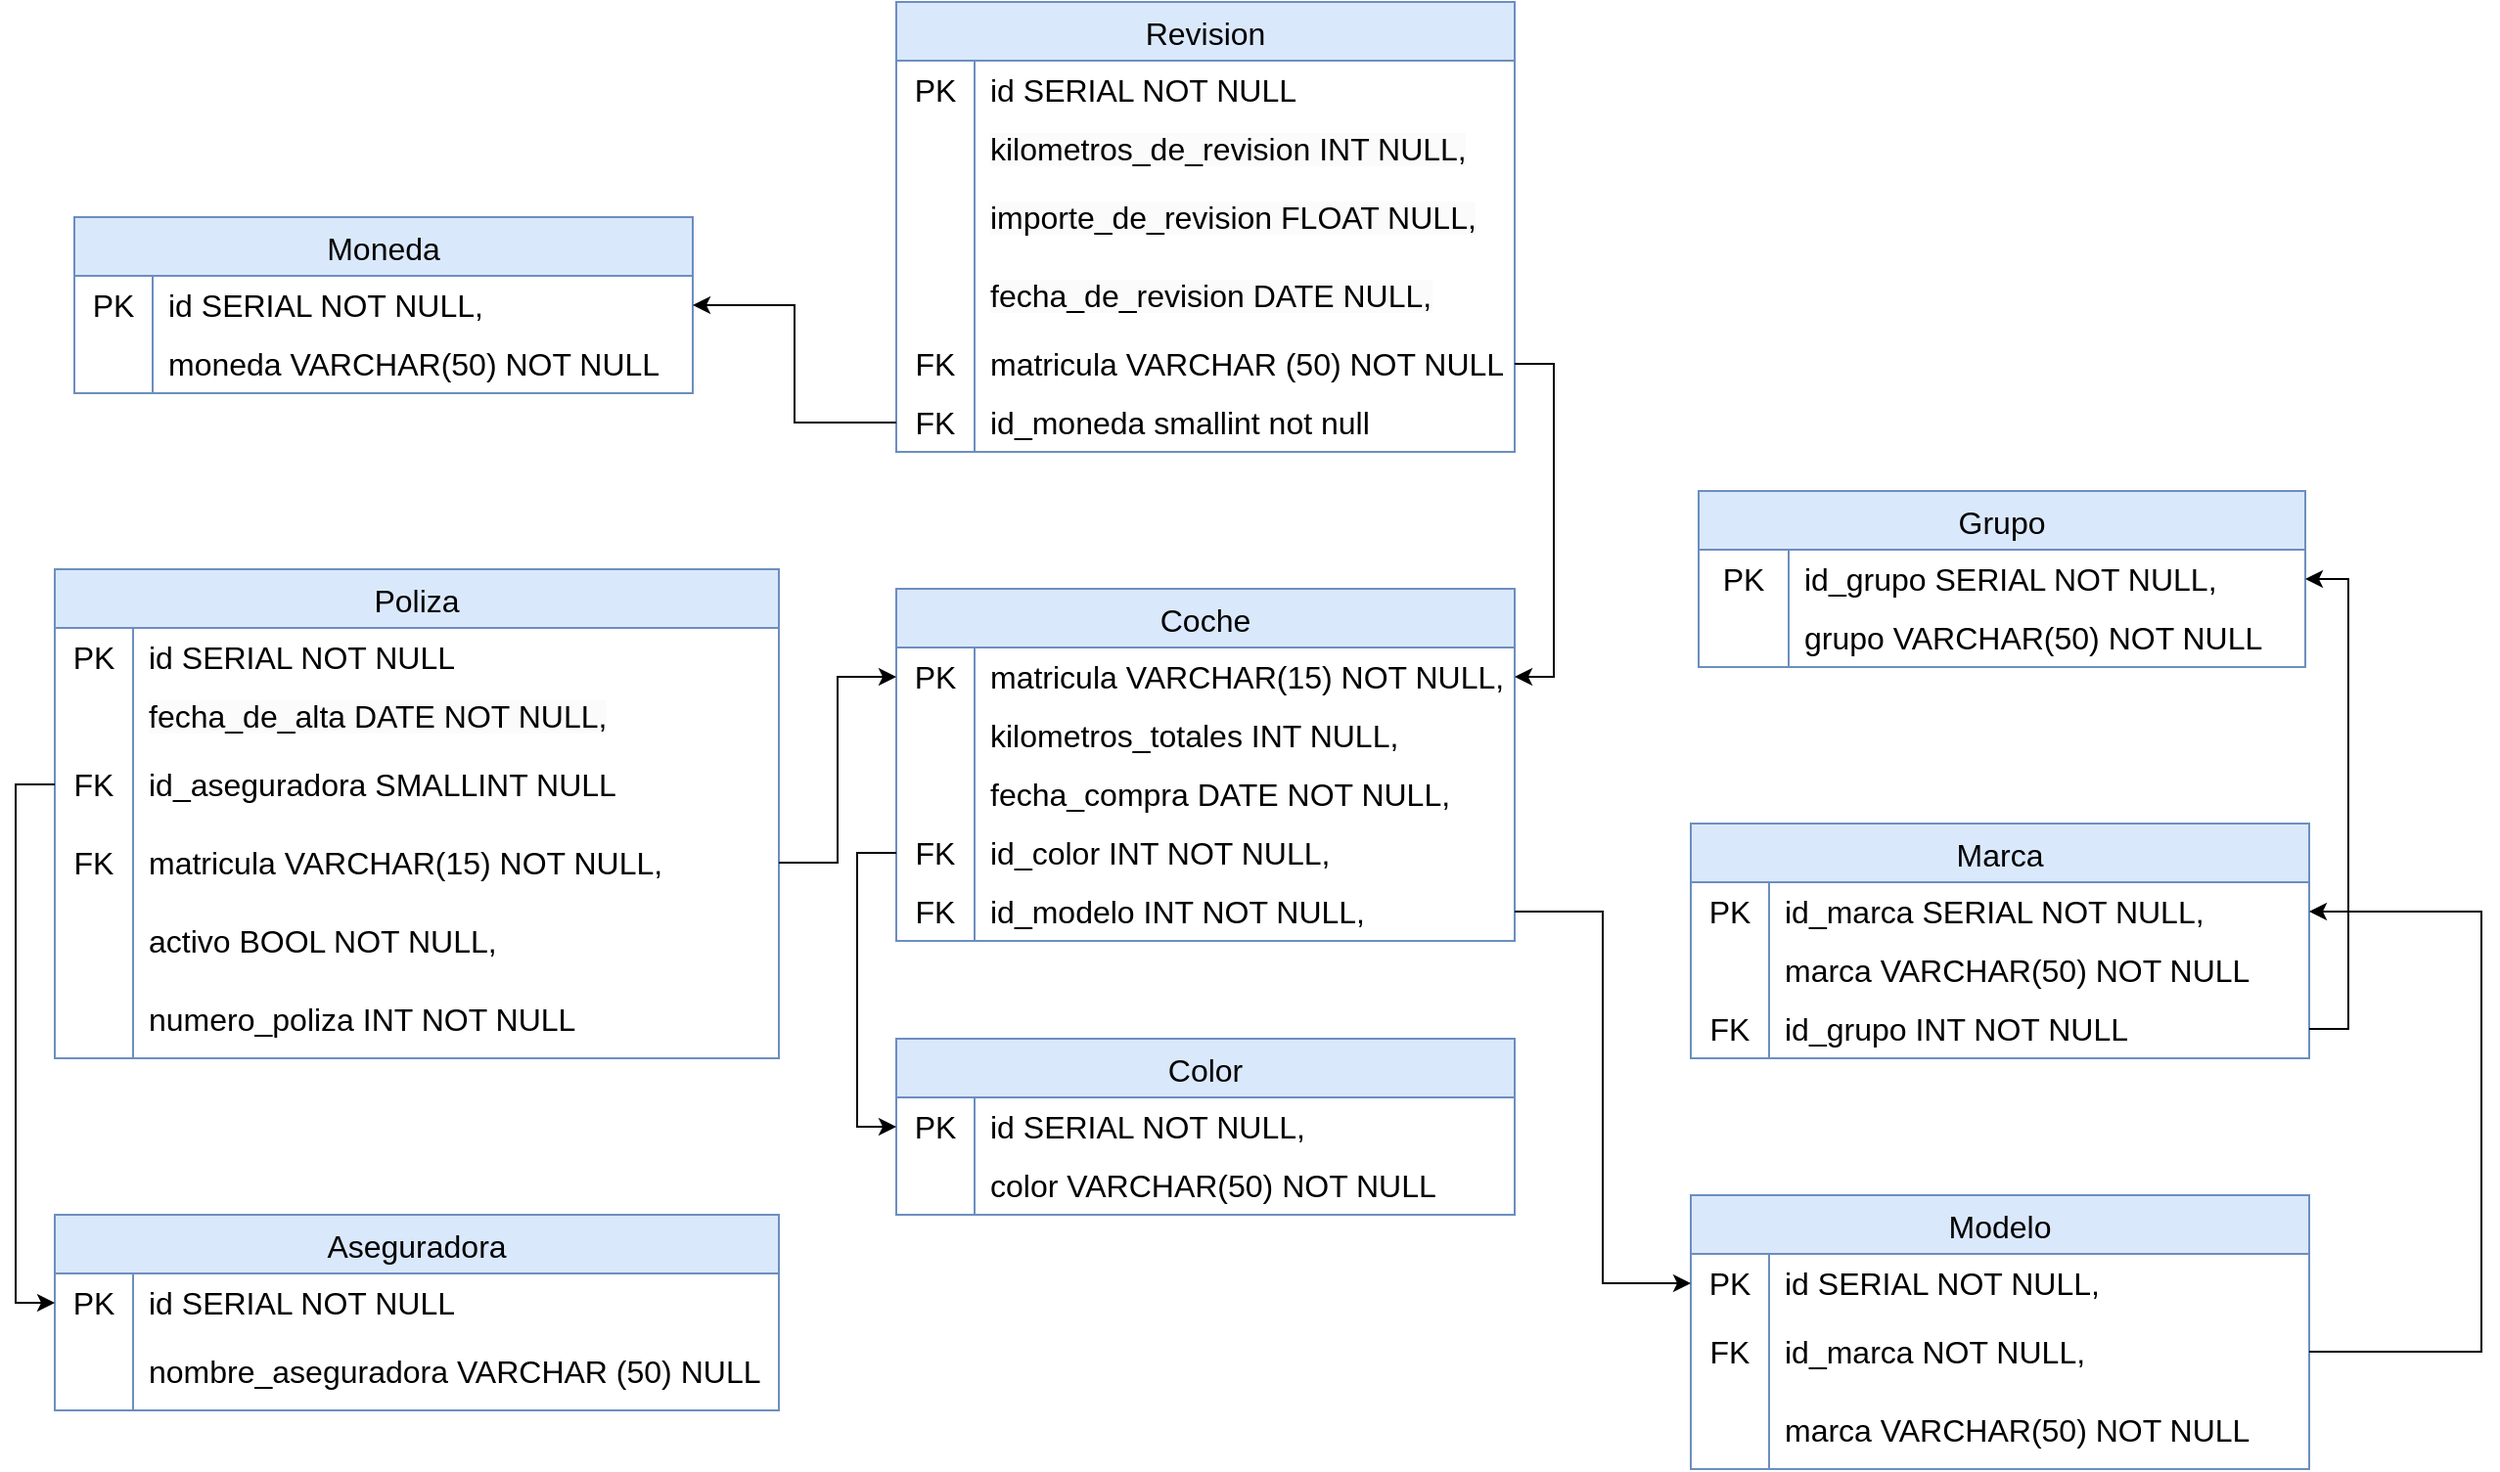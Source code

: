 <mxfile version="21.7.5" type="device">
  <diagram name="Página-1" id="PcH2h9lqNfZXlB4_Tivh">
    <mxGraphModel dx="1194" dy="1922" grid="1" gridSize="10" guides="1" tooltips="1" connect="1" arrows="1" fold="1" page="1" pageScale="1" pageWidth="827" pageHeight="1169" math="0" shadow="0">
      <root>
        <mxCell id="0" />
        <mxCell id="1" parent="0" />
        <mxCell id="IDSFLphf8h5xX9Y6LuN9-1" value="Coche" style="shape=table;startSize=30;container=1;collapsible=0;childLayout=tableLayout;fixedRows=1;rowLines=0;fontStyle=0;fontSize=16;fillColor=#dae8fc;strokeColor=#6c8ebf;" parent="1" vertex="1">
          <mxGeometry x="580" y="-360" width="316" height="180" as="geometry" />
        </mxCell>
        <mxCell id="IDSFLphf8h5xX9Y6LuN9-5" value="" style="shape=tableRow;horizontal=0;startSize=0;swimlaneHead=0;swimlaneBody=0;top=0;left=0;bottom=0;right=0;collapsible=0;dropTarget=0;fillColor=none;points=[[0,0.5],[1,0.5]];portConstraint=eastwest;strokeColor=inherit;fontSize=16;" parent="IDSFLphf8h5xX9Y6LuN9-1" vertex="1">
          <mxGeometry y="30" width="316" height="30" as="geometry" />
        </mxCell>
        <mxCell id="IDSFLphf8h5xX9Y6LuN9-6" value="PK" style="shape=partialRectangle;html=1;whiteSpace=wrap;connectable=0;fillColor=none;top=0;left=0;bottom=0;right=0;overflow=hidden;strokeColor=inherit;fontSize=16;" parent="IDSFLphf8h5xX9Y6LuN9-5" vertex="1">
          <mxGeometry width="40" height="30" as="geometry">
            <mxRectangle width="40" height="30" as="alternateBounds" />
          </mxGeometry>
        </mxCell>
        <mxCell id="IDSFLphf8h5xX9Y6LuN9-7" value="matricula VARCHAR(15) NOT NULL," style="shape=partialRectangle;html=1;whiteSpace=wrap;connectable=0;fillColor=none;top=0;left=0;bottom=0;right=0;align=left;spacingLeft=6;overflow=hidden;strokeColor=inherit;fontSize=16;" parent="IDSFLphf8h5xX9Y6LuN9-5" vertex="1">
          <mxGeometry x="40" width="276" height="30" as="geometry">
            <mxRectangle width="276" height="30" as="alternateBounds" />
          </mxGeometry>
        </mxCell>
        <mxCell id="IDSFLphf8h5xX9Y6LuN9-260" value="" style="shape=tableRow;horizontal=0;startSize=0;swimlaneHead=0;swimlaneBody=0;top=0;left=0;bottom=0;right=0;collapsible=0;dropTarget=0;fillColor=none;points=[[0,0.5],[1,0.5]];portConstraint=eastwest;strokeColor=inherit;fontSize=16;" parent="IDSFLphf8h5xX9Y6LuN9-1" vertex="1">
          <mxGeometry y="60" width="316" height="30" as="geometry" />
        </mxCell>
        <mxCell id="IDSFLphf8h5xX9Y6LuN9-261" value="" style="shape=partialRectangle;html=1;whiteSpace=wrap;connectable=0;fillColor=none;top=0;left=0;bottom=0;right=0;overflow=hidden;pointerEvents=1;strokeColor=inherit;fontSize=16;" parent="IDSFLphf8h5xX9Y6LuN9-260" vertex="1">
          <mxGeometry width="40" height="30" as="geometry">
            <mxRectangle width="40" height="30" as="alternateBounds" />
          </mxGeometry>
        </mxCell>
        <mxCell id="IDSFLphf8h5xX9Y6LuN9-262" value="kilometros_totales INT NULL," style="shape=partialRectangle;html=1;whiteSpace=wrap;connectable=0;fillColor=none;top=0;left=0;bottom=0;right=0;align=left;spacingLeft=6;overflow=hidden;strokeColor=inherit;fontSize=16;" parent="IDSFLphf8h5xX9Y6LuN9-260" vertex="1">
          <mxGeometry x="40" width="276" height="30" as="geometry">
            <mxRectangle width="276" height="30" as="alternateBounds" />
          </mxGeometry>
        </mxCell>
        <mxCell id="IDSFLphf8h5xX9Y6LuN9-263" value="" style="shape=tableRow;horizontal=0;startSize=0;swimlaneHead=0;swimlaneBody=0;top=0;left=0;bottom=0;right=0;collapsible=0;dropTarget=0;fillColor=none;points=[[0,0.5],[1,0.5]];portConstraint=eastwest;strokeColor=inherit;fontSize=16;" parent="IDSFLphf8h5xX9Y6LuN9-1" vertex="1">
          <mxGeometry y="90" width="316" height="30" as="geometry" />
        </mxCell>
        <mxCell id="IDSFLphf8h5xX9Y6LuN9-264" value="" style="shape=partialRectangle;html=1;whiteSpace=wrap;connectable=0;fillColor=none;top=0;left=0;bottom=0;right=0;overflow=hidden;pointerEvents=1;strokeColor=inherit;fontSize=16;" parent="IDSFLphf8h5xX9Y6LuN9-263" vertex="1">
          <mxGeometry width="40" height="30" as="geometry">
            <mxRectangle width="40" height="30" as="alternateBounds" />
          </mxGeometry>
        </mxCell>
        <mxCell id="IDSFLphf8h5xX9Y6LuN9-265" value="fecha_compra DATE NOT NULL," style="shape=partialRectangle;html=1;whiteSpace=wrap;connectable=0;fillColor=none;top=0;left=0;bottom=0;right=0;align=left;spacingLeft=6;overflow=hidden;strokeColor=inherit;fontSize=16;" parent="IDSFLphf8h5xX9Y6LuN9-263" vertex="1">
          <mxGeometry x="40" width="276" height="30" as="geometry">
            <mxRectangle width="276" height="30" as="alternateBounds" />
          </mxGeometry>
        </mxCell>
        <mxCell id="IDSFLphf8h5xX9Y6LuN9-310" value="" style="shape=tableRow;horizontal=0;startSize=0;swimlaneHead=0;swimlaneBody=0;top=0;left=0;bottom=0;right=0;collapsible=0;dropTarget=0;fillColor=none;points=[[0,0.5],[1,0.5]];portConstraint=eastwest;strokeColor=inherit;fontSize=16;" parent="IDSFLphf8h5xX9Y6LuN9-1" vertex="1">
          <mxGeometry y="120" width="316" height="30" as="geometry" />
        </mxCell>
        <mxCell id="IDSFLphf8h5xX9Y6LuN9-311" value="FK" style="shape=partialRectangle;html=1;whiteSpace=wrap;connectable=0;fillColor=none;top=0;left=0;bottom=0;right=0;overflow=hidden;pointerEvents=1;strokeColor=inherit;fontSize=16;" parent="IDSFLphf8h5xX9Y6LuN9-310" vertex="1">
          <mxGeometry width="40" height="30" as="geometry">
            <mxRectangle width="40" height="30" as="alternateBounds" />
          </mxGeometry>
        </mxCell>
        <mxCell id="IDSFLphf8h5xX9Y6LuN9-312" value="id_color INT NOT NULL," style="shape=partialRectangle;html=1;whiteSpace=wrap;connectable=0;fillColor=none;top=0;left=0;bottom=0;right=0;align=left;spacingLeft=6;overflow=hidden;strokeColor=inherit;fontSize=16;" parent="IDSFLphf8h5xX9Y6LuN9-310" vertex="1">
          <mxGeometry x="40" width="276" height="30" as="geometry">
            <mxRectangle width="276" height="30" as="alternateBounds" />
          </mxGeometry>
        </mxCell>
        <mxCell id="IDSFLphf8h5xX9Y6LuN9-330" value="" style="shape=tableRow;horizontal=0;startSize=0;swimlaneHead=0;swimlaneBody=0;top=0;left=0;bottom=0;right=0;collapsible=0;dropTarget=0;fillColor=none;points=[[0,0.5],[1,0.5]];portConstraint=eastwest;strokeColor=inherit;fontSize=16;" parent="IDSFLphf8h5xX9Y6LuN9-1" vertex="1">
          <mxGeometry y="150" width="316" height="30" as="geometry" />
        </mxCell>
        <mxCell id="IDSFLphf8h5xX9Y6LuN9-331" value="FK" style="shape=partialRectangle;html=1;whiteSpace=wrap;connectable=0;fillColor=none;top=0;left=0;bottom=0;right=0;overflow=hidden;pointerEvents=1;strokeColor=inherit;fontSize=16;" parent="IDSFLphf8h5xX9Y6LuN9-330" vertex="1">
          <mxGeometry width="40" height="30" as="geometry">
            <mxRectangle width="40" height="30" as="alternateBounds" />
          </mxGeometry>
        </mxCell>
        <mxCell id="IDSFLphf8h5xX9Y6LuN9-332" value="id_modelo INT NOT NULL," style="shape=partialRectangle;html=1;whiteSpace=wrap;connectable=0;fillColor=none;top=0;left=0;bottom=0;right=0;align=left;spacingLeft=6;overflow=hidden;strokeColor=inherit;fontSize=16;" parent="IDSFLphf8h5xX9Y6LuN9-330" vertex="1">
          <mxGeometry x="40" width="276" height="30" as="geometry">
            <mxRectangle width="276" height="30" as="alternateBounds" />
          </mxGeometry>
        </mxCell>
        <mxCell id="IDSFLphf8h5xX9Y6LuN9-120" value="Aseguradora" style="shape=table;startSize=30;container=1;collapsible=0;childLayout=tableLayout;fixedRows=1;rowLines=0;fontStyle=0;fontSize=16;fillColor=#dae8fc;strokeColor=#6c8ebf;" parent="1" vertex="1">
          <mxGeometry x="150" y="-40" width="370" height="100" as="geometry" />
        </mxCell>
        <mxCell id="IDSFLphf8h5xX9Y6LuN9-121" value="" style="shape=tableRow;horizontal=0;startSize=0;swimlaneHead=0;swimlaneBody=0;top=0;left=0;bottom=0;right=0;collapsible=0;dropTarget=0;fillColor=none;points=[[0,0.5],[1,0.5]];portConstraint=eastwest;strokeColor=inherit;fontSize=16;" parent="IDSFLphf8h5xX9Y6LuN9-120" vertex="1">
          <mxGeometry y="30" width="370" height="30" as="geometry" />
        </mxCell>
        <mxCell id="IDSFLphf8h5xX9Y6LuN9-122" value="PK" style="shape=partialRectangle;html=1;whiteSpace=wrap;connectable=0;fillColor=none;top=0;left=0;bottom=0;right=0;overflow=hidden;pointerEvents=1;strokeColor=inherit;fontSize=16;" parent="IDSFLphf8h5xX9Y6LuN9-121" vertex="1">
          <mxGeometry width="40" height="30" as="geometry">
            <mxRectangle width="40" height="30" as="alternateBounds" />
          </mxGeometry>
        </mxCell>
        <mxCell id="IDSFLphf8h5xX9Y6LuN9-123" value="id SERIAL NOT NULL" style="shape=partialRectangle;html=1;whiteSpace=wrap;connectable=0;fillColor=none;top=0;left=0;bottom=0;right=0;align=left;spacingLeft=6;overflow=hidden;strokeColor=inherit;fontSize=16;" parent="IDSFLphf8h5xX9Y6LuN9-121" vertex="1">
          <mxGeometry x="40" width="330" height="30" as="geometry">
            <mxRectangle width="330" height="30" as="alternateBounds" />
          </mxGeometry>
        </mxCell>
        <mxCell id="IDSFLphf8h5xX9Y6LuN9-130" value="" style="shape=tableRow;horizontal=0;startSize=0;swimlaneHead=0;swimlaneBody=0;top=0;left=0;bottom=0;right=0;collapsible=0;dropTarget=0;fillColor=none;points=[[0,0.5],[1,0.5]];portConstraint=eastwest;strokeColor=inherit;fontSize=16;" parent="IDSFLphf8h5xX9Y6LuN9-120" vertex="1">
          <mxGeometry y="60" width="370" height="40" as="geometry" />
        </mxCell>
        <mxCell id="IDSFLphf8h5xX9Y6LuN9-131" value="" style="shape=partialRectangle;html=1;whiteSpace=wrap;connectable=0;fillColor=none;top=0;left=0;bottom=0;right=0;overflow=hidden;strokeColor=inherit;fontSize=16;" parent="IDSFLphf8h5xX9Y6LuN9-130" vertex="1">
          <mxGeometry width="40" height="40" as="geometry">
            <mxRectangle width="40" height="40" as="alternateBounds" />
          </mxGeometry>
        </mxCell>
        <mxCell id="IDSFLphf8h5xX9Y6LuN9-132" value="nombre_aseguradora VARCHAR (50) NULL" style="shape=partialRectangle;html=1;whiteSpace=wrap;connectable=0;fillColor=none;top=0;left=0;bottom=0;right=0;align=left;spacingLeft=6;overflow=hidden;strokeColor=inherit;fontSize=16;" parent="IDSFLphf8h5xX9Y6LuN9-130" vertex="1">
          <mxGeometry x="40" width="330" height="40" as="geometry">
            <mxRectangle width="330" height="40" as="alternateBounds" />
          </mxGeometry>
        </mxCell>
        <mxCell id="IDSFLphf8h5xX9Y6LuN9-182" value="Revision" style="shape=table;startSize=30;container=1;collapsible=0;childLayout=tableLayout;fixedRows=1;rowLines=0;fontStyle=0;fontSize=16;fillColor=#dae8fc;strokeColor=#6c8ebf;" parent="1" vertex="1">
          <mxGeometry x="580" y="-660" width="316" height="230" as="geometry" />
        </mxCell>
        <mxCell id="IDSFLphf8h5xX9Y6LuN9-183" value="" style="shape=tableRow;horizontal=0;startSize=0;swimlaneHead=0;swimlaneBody=0;top=0;left=0;bottom=0;right=0;collapsible=0;dropTarget=0;fillColor=none;points=[[0,0.5],[1,0.5]];portConstraint=eastwest;strokeColor=inherit;fontSize=16;" parent="IDSFLphf8h5xX9Y6LuN9-182" vertex="1">
          <mxGeometry y="30" width="316" height="30" as="geometry" />
        </mxCell>
        <mxCell id="IDSFLphf8h5xX9Y6LuN9-184" value="PK" style="shape=partialRectangle;html=1;whiteSpace=wrap;connectable=0;fillColor=none;top=0;left=0;bottom=0;right=0;overflow=hidden;pointerEvents=1;strokeColor=inherit;fontSize=16;" parent="IDSFLphf8h5xX9Y6LuN9-183" vertex="1">
          <mxGeometry width="40" height="30" as="geometry">
            <mxRectangle width="40" height="30" as="alternateBounds" />
          </mxGeometry>
        </mxCell>
        <mxCell id="IDSFLphf8h5xX9Y6LuN9-185" value="id SERIAL NOT NULL" style="shape=partialRectangle;html=1;whiteSpace=wrap;connectable=0;fillColor=none;top=0;left=0;bottom=0;right=0;align=left;spacingLeft=6;overflow=hidden;strokeColor=inherit;fontSize=16;" parent="IDSFLphf8h5xX9Y6LuN9-183" vertex="1">
          <mxGeometry x="40" width="276" height="30" as="geometry">
            <mxRectangle width="276" height="30" as="alternateBounds" />
          </mxGeometry>
        </mxCell>
        <mxCell id="IDSFLphf8h5xX9Y6LuN9-186" value="" style="shape=tableRow;horizontal=0;startSize=0;swimlaneHead=0;swimlaneBody=0;top=0;left=0;bottom=0;right=0;collapsible=0;dropTarget=0;fillColor=none;points=[[0,0.5],[1,0.5]];portConstraint=eastwest;strokeColor=inherit;fontSize=16;" parent="IDSFLphf8h5xX9Y6LuN9-182" vertex="1">
          <mxGeometry y="60" width="316" height="30" as="geometry" />
        </mxCell>
        <mxCell id="IDSFLphf8h5xX9Y6LuN9-187" value="" style="shape=partialRectangle;html=1;whiteSpace=wrap;connectable=0;fillColor=none;top=0;left=0;bottom=0;right=0;overflow=hidden;strokeColor=inherit;fontSize=16;" parent="IDSFLphf8h5xX9Y6LuN9-186" vertex="1">
          <mxGeometry width="40" height="30" as="geometry">
            <mxRectangle width="40" height="30" as="alternateBounds" />
          </mxGeometry>
        </mxCell>
        <mxCell id="IDSFLphf8h5xX9Y6LuN9-188" value="&lt;meta charset=&quot;utf-8&quot;&gt;&lt;span style=&quot;color: rgb(0, 0, 0); font-family: Helvetica; font-size: 16px; font-style: normal; font-variant-ligatures: normal; font-variant-caps: normal; font-weight: 400; letter-spacing: normal; orphans: 2; text-align: left; text-indent: 0px; text-transform: none; widows: 2; word-spacing: 0px; -webkit-text-stroke-width: 0px; background-color: rgb(251, 251, 251); text-decoration-thickness: initial; text-decoration-style: initial; text-decoration-color: initial; float: none; display: inline !important;&quot;&gt;kilometros_de_revision INT NULL,&lt;/span&gt;" style="shape=partialRectangle;html=1;whiteSpace=wrap;connectable=0;fillColor=none;top=0;left=0;bottom=0;right=0;align=left;spacingLeft=6;overflow=hidden;strokeColor=inherit;fontSize=16;" parent="IDSFLphf8h5xX9Y6LuN9-186" vertex="1">
          <mxGeometry x="40" width="276" height="30" as="geometry">
            <mxRectangle width="276" height="30" as="alternateBounds" />
          </mxGeometry>
        </mxCell>
        <mxCell id="IDSFLphf8h5xX9Y6LuN9-192" value="" style="shape=tableRow;horizontal=0;startSize=0;swimlaneHead=0;swimlaneBody=0;top=0;left=0;bottom=0;right=0;collapsible=0;dropTarget=0;fillColor=none;points=[[0,0.5],[1,0.5]];portConstraint=eastwest;strokeColor=inherit;fontSize=16;" parent="IDSFLphf8h5xX9Y6LuN9-182" vertex="1">
          <mxGeometry y="90" width="316" height="40" as="geometry" />
        </mxCell>
        <mxCell id="IDSFLphf8h5xX9Y6LuN9-193" value="" style="shape=partialRectangle;html=1;whiteSpace=wrap;connectable=0;fillColor=none;top=0;left=0;bottom=0;right=0;overflow=hidden;strokeColor=inherit;fontSize=16;" parent="IDSFLphf8h5xX9Y6LuN9-192" vertex="1">
          <mxGeometry width="40" height="40" as="geometry">
            <mxRectangle width="40" height="40" as="alternateBounds" />
          </mxGeometry>
        </mxCell>
        <mxCell id="IDSFLphf8h5xX9Y6LuN9-194" value="&lt;meta charset=&quot;utf-8&quot;&gt;&lt;span style=&quot;color: rgb(0, 0, 0); font-family: Helvetica; font-size: 16px; font-style: normal; font-variant-ligatures: normal; font-variant-caps: normal; font-weight: 400; letter-spacing: normal; orphans: 2; text-align: left; text-indent: 0px; text-transform: none; widows: 2; word-spacing: 0px; -webkit-text-stroke-width: 0px; background-color: rgb(251, 251, 251); text-decoration-thickness: initial; text-decoration-style: initial; text-decoration-color: initial; float: none; display: inline !important;&quot;&gt;importe_de_revision FLOAT NULL,&lt;/span&gt;" style="shape=partialRectangle;html=1;whiteSpace=wrap;connectable=0;fillColor=none;top=0;left=0;bottom=0;right=0;align=left;spacingLeft=6;overflow=hidden;strokeColor=inherit;fontSize=16;" parent="IDSFLphf8h5xX9Y6LuN9-192" vertex="1">
          <mxGeometry x="40" width="276" height="40" as="geometry">
            <mxRectangle width="276" height="40" as="alternateBounds" />
          </mxGeometry>
        </mxCell>
        <mxCell id="IDSFLphf8h5xX9Y6LuN9-195" value="" style="shape=tableRow;horizontal=0;startSize=0;swimlaneHead=0;swimlaneBody=0;top=0;left=0;bottom=0;right=0;collapsible=0;dropTarget=0;fillColor=none;points=[[0,0.5],[1,0.5]];portConstraint=eastwest;strokeColor=inherit;fontSize=16;" parent="IDSFLphf8h5xX9Y6LuN9-182" vertex="1">
          <mxGeometry y="130" width="316" height="40" as="geometry" />
        </mxCell>
        <mxCell id="IDSFLphf8h5xX9Y6LuN9-196" value="" style="shape=partialRectangle;html=1;whiteSpace=wrap;connectable=0;fillColor=none;top=0;left=0;bottom=0;right=0;overflow=hidden;strokeColor=inherit;fontSize=16;" parent="IDSFLphf8h5xX9Y6LuN9-195" vertex="1">
          <mxGeometry width="40" height="40" as="geometry">
            <mxRectangle width="40" height="40" as="alternateBounds" />
          </mxGeometry>
        </mxCell>
        <mxCell id="IDSFLphf8h5xX9Y6LuN9-197" value="&lt;meta charset=&quot;utf-8&quot;&gt;&lt;span style=&quot;color: rgb(0, 0, 0); font-family: Helvetica; font-size: 16px; font-style: normal; font-variant-ligatures: normal; font-variant-caps: normal; font-weight: 400; letter-spacing: normal; orphans: 2; text-align: left; text-indent: 0px; text-transform: none; widows: 2; word-spacing: 0px; -webkit-text-stroke-width: 0px; background-color: rgb(251, 251, 251); text-decoration-thickness: initial; text-decoration-style: initial; text-decoration-color: initial; float: none; display: inline !important;&quot;&gt;fecha_de_revision DATE NULL,&lt;/span&gt;" style="shape=partialRectangle;html=1;whiteSpace=wrap;connectable=0;fillColor=none;top=0;left=0;bottom=0;right=0;align=left;spacingLeft=6;overflow=hidden;strokeColor=inherit;fontSize=16;" parent="IDSFLphf8h5xX9Y6LuN9-195" vertex="1">
          <mxGeometry x="40" width="276" height="40" as="geometry">
            <mxRectangle width="276" height="40" as="alternateBounds" />
          </mxGeometry>
        </mxCell>
        <mxCell id="IDSFLphf8h5xX9Y6LuN9-227" value="" style="shape=tableRow;horizontal=0;startSize=0;swimlaneHead=0;swimlaneBody=0;top=0;left=0;bottom=0;right=0;collapsible=0;dropTarget=0;fillColor=none;points=[[0,0.5],[1,0.5]];portConstraint=eastwest;strokeColor=inherit;fontSize=16;" parent="IDSFLphf8h5xX9Y6LuN9-182" vertex="1">
          <mxGeometry y="170" width="316" height="30" as="geometry" />
        </mxCell>
        <mxCell id="IDSFLphf8h5xX9Y6LuN9-228" value="FK" style="shape=partialRectangle;html=1;whiteSpace=wrap;connectable=0;fillColor=none;top=0;left=0;bottom=0;right=0;overflow=hidden;pointerEvents=1;strokeColor=inherit;fontSize=16;" parent="IDSFLphf8h5xX9Y6LuN9-227" vertex="1">
          <mxGeometry width="40" height="30" as="geometry">
            <mxRectangle width="40" height="30" as="alternateBounds" />
          </mxGeometry>
        </mxCell>
        <mxCell id="IDSFLphf8h5xX9Y6LuN9-229" value="matricula VARCHAR (50) NOT NULL" style="shape=partialRectangle;html=1;whiteSpace=wrap;connectable=0;fillColor=none;top=0;left=0;bottom=0;right=0;align=left;spacingLeft=6;overflow=hidden;strokeColor=inherit;fontSize=16;" parent="IDSFLphf8h5xX9Y6LuN9-227" vertex="1">
          <mxGeometry x="40" width="276" height="30" as="geometry">
            <mxRectangle width="276" height="30" as="alternateBounds" />
          </mxGeometry>
        </mxCell>
        <mxCell id="i9-jRS59sMJZ0C2WMHQw-34" value="" style="shape=tableRow;horizontal=0;startSize=0;swimlaneHead=0;swimlaneBody=0;top=0;left=0;bottom=0;right=0;collapsible=0;dropTarget=0;fillColor=none;points=[[0,0.5],[1,0.5]];portConstraint=eastwest;strokeColor=inherit;fontSize=16;" parent="IDSFLphf8h5xX9Y6LuN9-182" vertex="1">
          <mxGeometry y="200" width="316" height="30" as="geometry" />
        </mxCell>
        <mxCell id="i9-jRS59sMJZ0C2WMHQw-35" value="FK" style="shape=partialRectangle;html=1;whiteSpace=wrap;connectable=0;fillColor=none;top=0;left=0;bottom=0;right=0;overflow=hidden;pointerEvents=1;strokeColor=inherit;fontSize=16;" parent="i9-jRS59sMJZ0C2WMHQw-34" vertex="1">
          <mxGeometry width="40" height="30" as="geometry">
            <mxRectangle width="40" height="30" as="alternateBounds" />
          </mxGeometry>
        </mxCell>
        <mxCell id="i9-jRS59sMJZ0C2WMHQw-36" value="id_moneda smallint not null" style="shape=partialRectangle;html=1;whiteSpace=wrap;connectable=0;fillColor=none;top=0;left=0;bottom=0;right=0;align=left;spacingLeft=6;overflow=hidden;strokeColor=inherit;fontSize=16;" parent="i9-jRS59sMJZ0C2WMHQw-34" vertex="1">
          <mxGeometry x="40" width="276" height="30" as="geometry">
            <mxRectangle width="276" height="30" as="alternateBounds" />
          </mxGeometry>
        </mxCell>
        <mxCell id="IDSFLphf8h5xX9Y6LuN9-230" value="Marca" style="shape=table;startSize=30;container=1;collapsible=0;childLayout=tableLayout;fixedRows=1;rowLines=0;fontStyle=0;fontSize=16;fillColor=#dae8fc;strokeColor=#6c8ebf;" parent="1" vertex="1">
          <mxGeometry x="986" y="-240" width="316" height="120" as="geometry" />
        </mxCell>
        <mxCell id="IDSFLphf8h5xX9Y6LuN9-231" value="" style="shape=tableRow;horizontal=0;startSize=0;swimlaneHead=0;swimlaneBody=0;top=0;left=0;bottom=0;right=0;collapsible=0;dropTarget=0;fillColor=none;points=[[0,0.5],[1,0.5]];portConstraint=eastwest;strokeColor=inherit;fontSize=16;" parent="IDSFLphf8h5xX9Y6LuN9-230" vertex="1">
          <mxGeometry y="30" width="316" height="30" as="geometry" />
        </mxCell>
        <mxCell id="IDSFLphf8h5xX9Y6LuN9-232" value="PK" style="shape=partialRectangle;html=1;whiteSpace=wrap;connectable=0;fillColor=none;top=0;left=0;bottom=0;right=0;overflow=hidden;pointerEvents=1;strokeColor=inherit;fontSize=16;" parent="IDSFLphf8h5xX9Y6LuN9-231" vertex="1">
          <mxGeometry width="40" height="30" as="geometry">
            <mxRectangle width="40" height="30" as="alternateBounds" />
          </mxGeometry>
        </mxCell>
        <mxCell id="IDSFLphf8h5xX9Y6LuN9-233" value="id_marca SERIAL NOT NULL," style="shape=partialRectangle;html=1;whiteSpace=wrap;connectable=0;fillColor=none;top=0;left=0;bottom=0;right=0;align=left;spacingLeft=6;overflow=hidden;strokeColor=inherit;fontSize=16;" parent="IDSFLphf8h5xX9Y6LuN9-231" vertex="1">
          <mxGeometry x="40" width="276" height="30" as="geometry">
            <mxRectangle width="276" height="30" as="alternateBounds" />
          </mxGeometry>
        </mxCell>
        <mxCell id="IDSFLphf8h5xX9Y6LuN9-234" value="" style="shape=tableRow;horizontal=0;startSize=0;swimlaneHead=0;swimlaneBody=0;top=0;left=0;bottom=0;right=0;collapsible=0;dropTarget=0;fillColor=none;points=[[0,0.5],[1,0.5]];portConstraint=eastwest;strokeColor=inherit;fontSize=16;" parent="IDSFLphf8h5xX9Y6LuN9-230" vertex="1">
          <mxGeometry y="60" width="316" height="30" as="geometry" />
        </mxCell>
        <mxCell id="IDSFLphf8h5xX9Y6LuN9-235" value="" style="shape=partialRectangle;html=1;whiteSpace=wrap;connectable=0;fillColor=none;top=0;left=0;bottom=0;right=0;overflow=hidden;strokeColor=inherit;fontSize=16;" parent="IDSFLphf8h5xX9Y6LuN9-234" vertex="1">
          <mxGeometry width="40" height="30" as="geometry">
            <mxRectangle width="40" height="30" as="alternateBounds" />
          </mxGeometry>
        </mxCell>
        <mxCell id="IDSFLphf8h5xX9Y6LuN9-236" value="marca VARCHAR(50) NOT NULL" style="shape=partialRectangle;html=1;whiteSpace=wrap;connectable=0;fillColor=none;top=0;left=0;bottom=0;right=0;align=left;spacingLeft=6;overflow=hidden;strokeColor=inherit;fontSize=16;" parent="IDSFLphf8h5xX9Y6LuN9-234" vertex="1">
          <mxGeometry x="40" width="276" height="30" as="geometry">
            <mxRectangle width="276" height="30" as="alternateBounds" />
          </mxGeometry>
        </mxCell>
        <mxCell id="i9-jRS59sMJZ0C2WMHQw-37" value="" style="shape=tableRow;horizontal=0;startSize=0;swimlaneHead=0;swimlaneBody=0;top=0;left=0;bottom=0;right=0;collapsible=0;dropTarget=0;fillColor=none;points=[[0,0.5],[1,0.5]];portConstraint=eastwest;strokeColor=inherit;fontSize=16;" parent="IDSFLphf8h5xX9Y6LuN9-230" vertex="1">
          <mxGeometry y="90" width="316" height="30" as="geometry" />
        </mxCell>
        <mxCell id="i9-jRS59sMJZ0C2WMHQw-38" value="FK" style="shape=partialRectangle;html=1;whiteSpace=wrap;connectable=0;fillColor=none;top=0;left=0;bottom=0;right=0;overflow=hidden;strokeColor=inherit;fontSize=16;" parent="i9-jRS59sMJZ0C2WMHQw-37" vertex="1">
          <mxGeometry width="40" height="30" as="geometry">
            <mxRectangle width="40" height="30" as="alternateBounds" />
          </mxGeometry>
        </mxCell>
        <mxCell id="i9-jRS59sMJZ0C2WMHQw-39" value="id_grupo INT NOT NULL" style="shape=partialRectangle;html=1;whiteSpace=wrap;connectable=0;fillColor=none;top=0;left=0;bottom=0;right=0;align=left;spacingLeft=6;overflow=hidden;strokeColor=inherit;fontSize=16;" parent="i9-jRS59sMJZ0C2WMHQw-37" vertex="1">
          <mxGeometry x="40" width="276" height="30" as="geometry">
            <mxRectangle width="276" height="30" as="alternateBounds" />
          </mxGeometry>
        </mxCell>
        <mxCell id="IDSFLphf8h5xX9Y6LuN9-240" value="Grupo" style="shape=table;startSize=30;container=1;collapsible=0;childLayout=tableLayout;fixedRows=1;rowLines=0;fontStyle=0;fontSize=16;fillColor=#dae8fc;strokeColor=#6c8ebf;" parent="1" vertex="1">
          <mxGeometry x="990" y="-410" width="310" height="90" as="geometry" />
        </mxCell>
        <mxCell id="IDSFLphf8h5xX9Y6LuN9-241" value="" style="shape=tableRow;horizontal=0;startSize=0;swimlaneHead=0;swimlaneBody=0;top=0;left=0;bottom=0;right=0;collapsible=0;dropTarget=0;fillColor=none;points=[[0,0.5],[1,0.5]];portConstraint=eastwest;strokeColor=inherit;fontSize=16;" parent="IDSFLphf8h5xX9Y6LuN9-240" vertex="1">
          <mxGeometry y="30" width="310" height="30" as="geometry" />
        </mxCell>
        <mxCell id="IDSFLphf8h5xX9Y6LuN9-242" value="PK" style="shape=partialRectangle;html=1;whiteSpace=wrap;connectable=0;fillColor=none;top=0;left=0;bottom=0;right=0;overflow=hidden;pointerEvents=1;strokeColor=inherit;fontSize=16;" parent="IDSFLphf8h5xX9Y6LuN9-241" vertex="1">
          <mxGeometry width="46" height="30" as="geometry">
            <mxRectangle width="46" height="30" as="alternateBounds" />
          </mxGeometry>
        </mxCell>
        <mxCell id="IDSFLphf8h5xX9Y6LuN9-243" value="id_grupo SERIAL NOT NULL," style="shape=partialRectangle;html=1;whiteSpace=wrap;connectable=0;fillColor=none;top=0;left=0;bottom=0;right=0;align=left;spacingLeft=6;overflow=hidden;strokeColor=inherit;fontSize=16;" parent="IDSFLphf8h5xX9Y6LuN9-241" vertex="1">
          <mxGeometry x="46" width="264" height="30" as="geometry">
            <mxRectangle width="264" height="30" as="alternateBounds" />
          </mxGeometry>
        </mxCell>
        <mxCell id="IDSFLphf8h5xX9Y6LuN9-244" value="" style="shape=tableRow;horizontal=0;startSize=0;swimlaneHead=0;swimlaneBody=0;top=0;left=0;bottom=0;right=0;collapsible=0;dropTarget=0;fillColor=none;points=[[0,0.5],[1,0.5]];portConstraint=eastwest;strokeColor=inherit;fontSize=16;" parent="IDSFLphf8h5xX9Y6LuN9-240" vertex="1">
          <mxGeometry y="60" width="310" height="30" as="geometry" />
        </mxCell>
        <mxCell id="IDSFLphf8h5xX9Y6LuN9-245" value="" style="shape=partialRectangle;html=1;whiteSpace=wrap;connectable=0;fillColor=none;top=0;left=0;bottom=0;right=0;overflow=hidden;strokeColor=inherit;fontSize=16;" parent="IDSFLphf8h5xX9Y6LuN9-244" vertex="1">
          <mxGeometry width="46" height="30" as="geometry">
            <mxRectangle width="46" height="30" as="alternateBounds" />
          </mxGeometry>
        </mxCell>
        <mxCell id="IDSFLphf8h5xX9Y6LuN9-246" value="grupo VARCHAR(50) NOT NULL" style="shape=partialRectangle;html=1;whiteSpace=wrap;connectable=0;fillColor=none;top=0;left=0;bottom=0;right=0;align=left;spacingLeft=6;overflow=hidden;strokeColor=inherit;fontSize=16;" parent="IDSFLphf8h5xX9Y6LuN9-244" vertex="1">
          <mxGeometry x="46" width="264" height="30" as="geometry">
            <mxRectangle width="264" height="30" as="alternateBounds" />
          </mxGeometry>
        </mxCell>
        <mxCell id="IDSFLphf8h5xX9Y6LuN9-314" value="Modelo" style="shape=table;startSize=30;container=1;collapsible=0;childLayout=tableLayout;fixedRows=1;rowLines=0;fontStyle=0;fontSize=16;fillColor=#dae8fc;strokeColor=#6c8ebf;" parent="1" vertex="1">
          <mxGeometry x="986" y="-50" width="316" height="140" as="geometry" />
        </mxCell>
        <mxCell id="IDSFLphf8h5xX9Y6LuN9-315" value="" style="shape=tableRow;horizontal=0;startSize=0;swimlaneHead=0;swimlaneBody=0;top=0;left=0;bottom=0;right=0;collapsible=0;dropTarget=0;fillColor=none;points=[[0,0.5],[1,0.5]];portConstraint=eastwest;strokeColor=inherit;fontSize=16;" parent="IDSFLphf8h5xX9Y6LuN9-314" vertex="1">
          <mxGeometry y="30" width="316" height="30" as="geometry" />
        </mxCell>
        <mxCell id="IDSFLphf8h5xX9Y6LuN9-316" value="PK" style="shape=partialRectangle;html=1;whiteSpace=wrap;connectable=0;fillColor=none;top=0;left=0;bottom=0;right=0;overflow=hidden;pointerEvents=1;strokeColor=inherit;fontSize=16;" parent="IDSFLphf8h5xX9Y6LuN9-315" vertex="1">
          <mxGeometry width="40" height="30" as="geometry">
            <mxRectangle width="40" height="30" as="alternateBounds" />
          </mxGeometry>
        </mxCell>
        <mxCell id="IDSFLphf8h5xX9Y6LuN9-317" value="id SERIAL NOT NULL," style="shape=partialRectangle;html=1;whiteSpace=wrap;connectable=0;fillColor=none;top=0;left=0;bottom=0;right=0;align=left;spacingLeft=6;overflow=hidden;strokeColor=inherit;fontSize=16;" parent="IDSFLphf8h5xX9Y6LuN9-315" vertex="1">
          <mxGeometry x="40" width="276" height="30" as="geometry">
            <mxRectangle width="276" height="30" as="alternateBounds" />
          </mxGeometry>
        </mxCell>
        <mxCell id="IDSFLphf8h5xX9Y6LuN9-321" value="" style="shape=tableRow;horizontal=0;startSize=0;swimlaneHead=0;swimlaneBody=0;top=0;left=0;bottom=0;right=0;collapsible=0;dropTarget=0;fillColor=none;points=[[0,0.5],[1,0.5]];portConstraint=eastwest;strokeColor=inherit;fontSize=16;" parent="IDSFLphf8h5xX9Y6LuN9-314" vertex="1">
          <mxGeometry y="60" width="316" height="40" as="geometry" />
        </mxCell>
        <mxCell id="IDSFLphf8h5xX9Y6LuN9-322" value="FK" style="shape=partialRectangle;html=1;whiteSpace=wrap;connectable=0;fillColor=none;top=0;left=0;bottom=0;right=0;overflow=hidden;strokeColor=inherit;fontSize=16;" parent="IDSFLphf8h5xX9Y6LuN9-321" vertex="1">
          <mxGeometry width="40" height="40" as="geometry">
            <mxRectangle width="40" height="40" as="alternateBounds" />
          </mxGeometry>
        </mxCell>
        <mxCell id="IDSFLphf8h5xX9Y6LuN9-323" value="id_marca NOT NULL," style="shape=partialRectangle;html=1;whiteSpace=wrap;connectable=0;fillColor=none;top=0;left=0;bottom=0;right=0;align=left;spacingLeft=6;overflow=hidden;strokeColor=inherit;fontSize=16;" parent="IDSFLphf8h5xX9Y6LuN9-321" vertex="1">
          <mxGeometry x="40" width="276" height="40" as="geometry">
            <mxRectangle width="276" height="40" as="alternateBounds" />
          </mxGeometry>
        </mxCell>
        <mxCell id="IDSFLphf8h5xX9Y6LuN9-324" value="" style="shape=tableRow;horizontal=0;startSize=0;swimlaneHead=0;swimlaneBody=0;top=0;left=0;bottom=0;right=0;collapsible=0;dropTarget=0;fillColor=none;points=[[0,0.5],[1,0.5]];portConstraint=eastwest;strokeColor=inherit;fontSize=16;" parent="IDSFLphf8h5xX9Y6LuN9-314" vertex="1">
          <mxGeometry y="100" width="316" height="40" as="geometry" />
        </mxCell>
        <mxCell id="IDSFLphf8h5xX9Y6LuN9-325" value="" style="shape=partialRectangle;html=1;whiteSpace=wrap;connectable=0;fillColor=none;top=0;left=0;bottom=0;right=0;overflow=hidden;strokeColor=inherit;fontSize=16;" parent="IDSFLphf8h5xX9Y6LuN9-324" vertex="1">
          <mxGeometry width="40" height="40" as="geometry">
            <mxRectangle width="40" height="40" as="alternateBounds" />
          </mxGeometry>
        </mxCell>
        <mxCell id="IDSFLphf8h5xX9Y6LuN9-326" value="marca VARCHAR(50) NOT NULL" style="shape=partialRectangle;html=1;whiteSpace=wrap;connectable=0;fillColor=none;top=0;left=0;bottom=0;right=0;align=left;spacingLeft=6;overflow=hidden;strokeColor=inherit;fontSize=16;" parent="IDSFLphf8h5xX9Y6LuN9-324" vertex="1">
          <mxGeometry x="40" width="276" height="40" as="geometry">
            <mxRectangle width="276" height="40" as="alternateBounds" />
          </mxGeometry>
        </mxCell>
        <mxCell id="i9-jRS59sMJZ0C2WMHQw-1" value="Moneda" style="shape=table;startSize=30;container=1;collapsible=0;childLayout=tableLayout;fixedRows=1;rowLines=0;fontStyle=0;fontSize=16;fillColor=#dae8fc;strokeColor=#6c8ebf;" parent="1" vertex="1">
          <mxGeometry x="160" y="-550" width="316" height="90" as="geometry" />
        </mxCell>
        <mxCell id="i9-jRS59sMJZ0C2WMHQw-2" value="" style="shape=tableRow;horizontal=0;startSize=0;swimlaneHead=0;swimlaneBody=0;top=0;left=0;bottom=0;right=0;collapsible=0;dropTarget=0;fillColor=none;points=[[0,0.5],[1,0.5]];portConstraint=eastwest;strokeColor=inherit;fontSize=16;" parent="i9-jRS59sMJZ0C2WMHQw-1" vertex="1">
          <mxGeometry y="30" width="316" height="30" as="geometry" />
        </mxCell>
        <mxCell id="i9-jRS59sMJZ0C2WMHQw-3" value="PK" style="shape=partialRectangle;html=1;whiteSpace=wrap;connectable=0;fillColor=none;top=0;left=0;bottom=0;right=0;overflow=hidden;pointerEvents=1;strokeColor=inherit;fontSize=16;" parent="i9-jRS59sMJZ0C2WMHQw-2" vertex="1">
          <mxGeometry width="40" height="30" as="geometry">
            <mxRectangle width="40" height="30" as="alternateBounds" />
          </mxGeometry>
        </mxCell>
        <mxCell id="i9-jRS59sMJZ0C2WMHQw-4" value="id SERIAL NOT NULL," style="shape=partialRectangle;html=1;whiteSpace=wrap;connectable=0;fillColor=none;top=0;left=0;bottom=0;right=0;align=left;spacingLeft=6;overflow=hidden;strokeColor=inherit;fontSize=16;" parent="i9-jRS59sMJZ0C2WMHQw-2" vertex="1">
          <mxGeometry x="40" width="276" height="30" as="geometry">
            <mxRectangle width="276" height="30" as="alternateBounds" />
          </mxGeometry>
        </mxCell>
        <mxCell id="i9-jRS59sMJZ0C2WMHQw-5" value="" style="shape=tableRow;horizontal=0;startSize=0;swimlaneHead=0;swimlaneBody=0;top=0;left=0;bottom=0;right=0;collapsible=0;dropTarget=0;fillColor=none;points=[[0,0.5],[1,0.5]];portConstraint=eastwest;strokeColor=inherit;fontSize=16;" parent="i9-jRS59sMJZ0C2WMHQw-1" vertex="1">
          <mxGeometry y="60" width="316" height="30" as="geometry" />
        </mxCell>
        <mxCell id="i9-jRS59sMJZ0C2WMHQw-6" value="" style="shape=partialRectangle;html=1;whiteSpace=wrap;connectable=0;fillColor=none;top=0;left=0;bottom=0;right=0;overflow=hidden;strokeColor=inherit;fontSize=16;" parent="i9-jRS59sMJZ0C2WMHQw-5" vertex="1">
          <mxGeometry width="40" height="30" as="geometry">
            <mxRectangle width="40" height="30" as="alternateBounds" />
          </mxGeometry>
        </mxCell>
        <mxCell id="i9-jRS59sMJZ0C2WMHQw-7" value="moneda VARCHAR(50) NOT NULL" style="shape=partialRectangle;html=1;whiteSpace=wrap;connectable=0;fillColor=none;top=0;left=0;bottom=0;right=0;align=left;spacingLeft=6;overflow=hidden;strokeColor=inherit;fontSize=16;" parent="i9-jRS59sMJZ0C2WMHQw-5" vertex="1">
          <mxGeometry x="40" width="276" height="30" as="geometry">
            <mxRectangle width="276" height="30" as="alternateBounds" />
          </mxGeometry>
        </mxCell>
        <mxCell id="i9-jRS59sMJZ0C2WMHQw-8" value="Color" style="shape=table;startSize=30;container=1;collapsible=0;childLayout=tableLayout;fixedRows=1;rowLines=0;fontStyle=0;fontSize=16;fillColor=#dae8fc;strokeColor=#6c8ebf;" parent="1" vertex="1">
          <mxGeometry x="580" y="-130" width="316" height="90" as="geometry" />
        </mxCell>
        <mxCell id="i9-jRS59sMJZ0C2WMHQw-9" value="" style="shape=tableRow;horizontal=0;startSize=0;swimlaneHead=0;swimlaneBody=0;top=0;left=0;bottom=0;right=0;collapsible=0;dropTarget=0;fillColor=none;points=[[0,0.5],[1,0.5]];portConstraint=eastwest;strokeColor=inherit;fontSize=16;" parent="i9-jRS59sMJZ0C2WMHQw-8" vertex="1">
          <mxGeometry y="30" width="316" height="30" as="geometry" />
        </mxCell>
        <mxCell id="i9-jRS59sMJZ0C2WMHQw-10" value="PK" style="shape=partialRectangle;html=1;whiteSpace=wrap;connectable=0;fillColor=none;top=0;left=0;bottom=0;right=0;overflow=hidden;pointerEvents=1;strokeColor=inherit;fontSize=16;" parent="i9-jRS59sMJZ0C2WMHQw-9" vertex="1">
          <mxGeometry width="40" height="30" as="geometry">
            <mxRectangle width="40" height="30" as="alternateBounds" />
          </mxGeometry>
        </mxCell>
        <mxCell id="i9-jRS59sMJZ0C2WMHQw-11" value="id SERIAL NOT NULL," style="shape=partialRectangle;html=1;whiteSpace=wrap;connectable=0;fillColor=none;top=0;left=0;bottom=0;right=0;align=left;spacingLeft=6;overflow=hidden;strokeColor=inherit;fontSize=16;" parent="i9-jRS59sMJZ0C2WMHQw-9" vertex="1">
          <mxGeometry x="40" width="276" height="30" as="geometry">
            <mxRectangle width="276" height="30" as="alternateBounds" />
          </mxGeometry>
        </mxCell>
        <mxCell id="i9-jRS59sMJZ0C2WMHQw-12" value="" style="shape=tableRow;horizontal=0;startSize=0;swimlaneHead=0;swimlaneBody=0;top=0;left=0;bottom=0;right=0;collapsible=0;dropTarget=0;fillColor=none;points=[[0,0.5],[1,0.5]];portConstraint=eastwest;strokeColor=inherit;fontSize=16;" parent="i9-jRS59sMJZ0C2WMHQw-8" vertex="1">
          <mxGeometry y="60" width="316" height="30" as="geometry" />
        </mxCell>
        <mxCell id="i9-jRS59sMJZ0C2WMHQw-13" value="" style="shape=partialRectangle;html=1;whiteSpace=wrap;connectable=0;fillColor=none;top=0;left=0;bottom=0;right=0;overflow=hidden;strokeColor=inherit;fontSize=16;" parent="i9-jRS59sMJZ0C2WMHQw-12" vertex="1">
          <mxGeometry width="40" height="30" as="geometry">
            <mxRectangle width="40" height="30" as="alternateBounds" />
          </mxGeometry>
        </mxCell>
        <mxCell id="i9-jRS59sMJZ0C2WMHQw-14" value="color VARCHAR(50) NOT NULL" style="shape=partialRectangle;html=1;whiteSpace=wrap;connectable=0;fillColor=none;top=0;left=0;bottom=0;right=0;align=left;spacingLeft=6;overflow=hidden;strokeColor=inherit;fontSize=16;" parent="i9-jRS59sMJZ0C2WMHQw-12" vertex="1">
          <mxGeometry x="40" width="276" height="30" as="geometry">
            <mxRectangle width="276" height="30" as="alternateBounds" />
          </mxGeometry>
        </mxCell>
        <mxCell id="i9-jRS59sMJZ0C2WMHQw-15" value="Poliza" style="shape=table;startSize=30;container=1;collapsible=0;childLayout=tableLayout;fixedRows=1;rowLines=0;fontStyle=0;fontSize=16;fillColor=#dae8fc;strokeColor=#6c8ebf;" parent="1" vertex="1">
          <mxGeometry x="150" y="-370" width="370" height="250" as="geometry" />
        </mxCell>
        <mxCell id="i9-jRS59sMJZ0C2WMHQw-16" value="" style="shape=tableRow;horizontal=0;startSize=0;swimlaneHead=0;swimlaneBody=0;top=0;left=0;bottom=0;right=0;collapsible=0;dropTarget=0;fillColor=none;points=[[0,0.5],[1,0.5]];portConstraint=eastwest;strokeColor=inherit;fontSize=16;" parent="i9-jRS59sMJZ0C2WMHQw-15" vertex="1">
          <mxGeometry y="30" width="370" height="30" as="geometry" />
        </mxCell>
        <mxCell id="i9-jRS59sMJZ0C2WMHQw-17" value="PK" style="shape=partialRectangle;html=1;whiteSpace=wrap;connectable=0;fillColor=none;top=0;left=0;bottom=0;right=0;overflow=hidden;pointerEvents=1;strokeColor=inherit;fontSize=16;" parent="i9-jRS59sMJZ0C2WMHQw-16" vertex="1">
          <mxGeometry width="40" height="30" as="geometry">
            <mxRectangle width="40" height="30" as="alternateBounds" />
          </mxGeometry>
        </mxCell>
        <mxCell id="i9-jRS59sMJZ0C2WMHQw-18" value="id SERIAL NOT NULL" style="shape=partialRectangle;html=1;whiteSpace=wrap;connectable=0;fillColor=none;top=0;left=0;bottom=0;right=0;align=left;spacingLeft=6;overflow=hidden;strokeColor=inherit;fontSize=16;" parent="i9-jRS59sMJZ0C2WMHQw-16" vertex="1">
          <mxGeometry x="40" width="330" height="30" as="geometry">
            <mxRectangle width="330" height="30" as="alternateBounds" />
          </mxGeometry>
        </mxCell>
        <mxCell id="i9-jRS59sMJZ0C2WMHQw-19" value="" style="shape=tableRow;horizontal=0;startSize=0;swimlaneHead=0;swimlaneBody=0;top=0;left=0;bottom=0;right=0;collapsible=0;dropTarget=0;fillColor=none;points=[[0,0.5],[1,0.5]];portConstraint=eastwest;strokeColor=inherit;fontSize=16;" parent="i9-jRS59sMJZ0C2WMHQw-15" vertex="1">
          <mxGeometry y="60" width="370" height="30" as="geometry" />
        </mxCell>
        <mxCell id="i9-jRS59sMJZ0C2WMHQw-20" value="" style="shape=partialRectangle;html=1;whiteSpace=wrap;connectable=0;fillColor=none;top=0;left=0;bottom=0;right=0;overflow=hidden;strokeColor=inherit;fontSize=16;" parent="i9-jRS59sMJZ0C2WMHQw-19" vertex="1">
          <mxGeometry width="40" height="30" as="geometry">
            <mxRectangle width="40" height="30" as="alternateBounds" />
          </mxGeometry>
        </mxCell>
        <mxCell id="i9-jRS59sMJZ0C2WMHQw-21" value="&lt;span style=&quot;color: rgb(0, 0, 0); font-family: Helvetica; font-size: 16px; font-style: normal; font-variant-ligatures: normal; font-variant-caps: normal; font-weight: 400; letter-spacing: normal; orphans: 2; text-align: left; text-indent: 0px; text-transform: none; widows: 2; word-spacing: 0px; -webkit-text-stroke-width: 0px; background-color: rgb(251, 251, 251); text-decoration-thickness: initial; text-decoration-style: initial; text-decoration-color: initial; float: none; display: inline !important;&quot;&gt;fecha_de_alta DATE NOT NULL,&lt;/span&gt;" style="shape=partialRectangle;html=1;whiteSpace=wrap;connectable=0;fillColor=none;top=0;left=0;bottom=0;right=0;align=left;spacingLeft=6;overflow=hidden;strokeColor=inherit;fontSize=16;" parent="i9-jRS59sMJZ0C2WMHQw-19" vertex="1">
          <mxGeometry x="40" width="330" height="30" as="geometry">
            <mxRectangle width="330" height="30" as="alternateBounds" />
          </mxGeometry>
        </mxCell>
        <mxCell id="i9-jRS59sMJZ0C2WMHQw-22" value="" style="shape=tableRow;horizontal=0;startSize=0;swimlaneHead=0;swimlaneBody=0;top=0;left=0;bottom=0;right=0;collapsible=0;dropTarget=0;fillColor=none;points=[[0,0.5],[1,0.5]];portConstraint=eastwest;strokeColor=inherit;fontSize=16;" parent="i9-jRS59sMJZ0C2WMHQw-15" vertex="1">
          <mxGeometry y="90" width="370" height="40" as="geometry" />
        </mxCell>
        <mxCell id="i9-jRS59sMJZ0C2WMHQw-23" value="FK" style="shape=partialRectangle;html=1;whiteSpace=wrap;connectable=0;fillColor=none;top=0;left=0;bottom=0;right=0;overflow=hidden;strokeColor=inherit;fontSize=16;" parent="i9-jRS59sMJZ0C2WMHQw-22" vertex="1">
          <mxGeometry width="40" height="40" as="geometry">
            <mxRectangle width="40" height="40" as="alternateBounds" />
          </mxGeometry>
        </mxCell>
        <mxCell id="i9-jRS59sMJZ0C2WMHQw-24" value="id_aseguradora SMALLINT NULL" style="shape=partialRectangle;html=1;whiteSpace=wrap;connectable=0;fillColor=none;top=0;left=0;bottom=0;right=0;align=left;spacingLeft=6;overflow=hidden;strokeColor=inherit;fontSize=16;" parent="i9-jRS59sMJZ0C2WMHQw-22" vertex="1">
          <mxGeometry x="40" width="330" height="40" as="geometry">
            <mxRectangle width="330" height="40" as="alternateBounds" />
          </mxGeometry>
        </mxCell>
        <mxCell id="i9-jRS59sMJZ0C2WMHQw-25" value="" style="shape=tableRow;horizontal=0;startSize=0;swimlaneHead=0;swimlaneBody=0;top=0;left=0;bottom=0;right=0;collapsible=0;dropTarget=0;fillColor=none;points=[[0,0.5],[1,0.5]];portConstraint=eastwest;strokeColor=inherit;fontSize=16;" parent="i9-jRS59sMJZ0C2WMHQw-15" vertex="1">
          <mxGeometry y="130" width="370" height="40" as="geometry" />
        </mxCell>
        <mxCell id="i9-jRS59sMJZ0C2WMHQw-26" value="FK" style="shape=partialRectangle;html=1;whiteSpace=wrap;connectable=0;fillColor=none;top=0;left=0;bottom=0;right=0;overflow=hidden;strokeColor=inherit;fontSize=16;" parent="i9-jRS59sMJZ0C2WMHQw-25" vertex="1">
          <mxGeometry width="40" height="40" as="geometry">
            <mxRectangle width="40" height="40" as="alternateBounds" />
          </mxGeometry>
        </mxCell>
        <mxCell id="i9-jRS59sMJZ0C2WMHQw-27" value="matricula VARCHAR(15) NOT NULL," style="shape=partialRectangle;html=1;whiteSpace=wrap;connectable=0;fillColor=none;top=0;left=0;bottom=0;right=0;align=left;spacingLeft=6;overflow=hidden;strokeColor=inherit;fontSize=16;" parent="i9-jRS59sMJZ0C2WMHQw-25" vertex="1">
          <mxGeometry x="40" width="330" height="40" as="geometry">
            <mxRectangle width="330" height="40" as="alternateBounds" />
          </mxGeometry>
        </mxCell>
        <mxCell id="i9-jRS59sMJZ0C2WMHQw-28" value="" style="shape=tableRow;horizontal=0;startSize=0;swimlaneHead=0;swimlaneBody=0;top=0;left=0;bottom=0;right=0;collapsible=0;dropTarget=0;fillColor=none;points=[[0,0.5],[1,0.5]];portConstraint=eastwest;strokeColor=inherit;fontSize=16;" parent="i9-jRS59sMJZ0C2WMHQw-15" vertex="1">
          <mxGeometry y="170" width="370" height="40" as="geometry" />
        </mxCell>
        <mxCell id="i9-jRS59sMJZ0C2WMHQw-29" value="" style="shape=partialRectangle;html=1;whiteSpace=wrap;connectable=0;fillColor=none;top=0;left=0;bottom=0;right=0;overflow=hidden;strokeColor=inherit;fontSize=16;" parent="i9-jRS59sMJZ0C2WMHQw-28" vertex="1">
          <mxGeometry width="40" height="40" as="geometry">
            <mxRectangle width="40" height="40" as="alternateBounds" />
          </mxGeometry>
        </mxCell>
        <mxCell id="i9-jRS59sMJZ0C2WMHQw-30" value="activo BOOL NOT NULL," style="shape=partialRectangle;html=1;whiteSpace=wrap;connectable=0;fillColor=none;top=0;left=0;bottom=0;right=0;align=left;spacingLeft=6;overflow=hidden;strokeColor=inherit;fontSize=16;" parent="i9-jRS59sMJZ0C2WMHQw-28" vertex="1">
          <mxGeometry x="40" width="330" height="40" as="geometry">
            <mxRectangle width="330" height="40" as="alternateBounds" />
          </mxGeometry>
        </mxCell>
        <mxCell id="i9-jRS59sMJZ0C2WMHQw-31" value="" style="shape=tableRow;horizontal=0;startSize=0;swimlaneHead=0;swimlaneBody=0;top=0;left=0;bottom=0;right=0;collapsible=0;dropTarget=0;fillColor=none;points=[[0,0.5],[1,0.5]];portConstraint=eastwest;strokeColor=inherit;fontSize=16;" parent="i9-jRS59sMJZ0C2WMHQw-15" vertex="1">
          <mxGeometry y="210" width="370" height="40" as="geometry" />
        </mxCell>
        <mxCell id="i9-jRS59sMJZ0C2WMHQw-32" value="" style="shape=partialRectangle;html=1;whiteSpace=wrap;connectable=0;fillColor=none;top=0;left=0;bottom=0;right=0;overflow=hidden;strokeColor=inherit;fontSize=16;" parent="i9-jRS59sMJZ0C2WMHQw-31" vertex="1">
          <mxGeometry width="40" height="40" as="geometry">
            <mxRectangle width="40" height="40" as="alternateBounds" />
          </mxGeometry>
        </mxCell>
        <mxCell id="i9-jRS59sMJZ0C2WMHQw-33" value="numero_poliza INT NOT NULL" style="shape=partialRectangle;html=1;whiteSpace=wrap;connectable=0;fillColor=none;top=0;left=0;bottom=0;right=0;align=left;spacingLeft=6;overflow=hidden;strokeColor=inherit;fontSize=16;" parent="i9-jRS59sMJZ0C2WMHQw-31" vertex="1">
          <mxGeometry x="40" width="330" height="40" as="geometry">
            <mxRectangle width="330" height="40" as="alternateBounds" />
          </mxGeometry>
        </mxCell>
        <mxCell id="i9-jRS59sMJZ0C2WMHQw-40" style="edgeStyle=orthogonalEdgeStyle;rounded=0;orthogonalLoop=1;jettySize=auto;html=1;exitX=1;exitY=0.5;exitDx=0;exitDy=0;entryX=0;entryY=0.5;entryDx=0;entryDy=0;" parent="1" source="IDSFLphf8h5xX9Y6LuN9-330" target="IDSFLphf8h5xX9Y6LuN9-315" edge="1">
          <mxGeometry relative="1" as="geometry" />
        </mxCell>
        <mxCell id="i9-jRS59sMJZ0C2WMHQw-44" style="edgeStyle=orthogonalEdgeStyle;rounded=0;orthogonalLoop=1;jettySize=auto;html=1;exitX=0;exitY=0.5;exitDx=0;exitDy=0;entryX=0;entryY=0.5;entryDx=0;entryDy=0;" parent="1" source="IDSFLphf8h5xX9Y6LuN9-310" target="i9-jRS59sMJZ0C2WMHQw-9" edge="1">
          <mxGeometry relative="1" as="geometry" />
        </mxCell>
        <mxCell id="i9-jRS59sMJZ0C2WMHQw-45" style="edgeStyle=orthogonalEdgeStyle;rounded=0;orthogonalLoop=1;jettySize=auto;html=1;exitX=1;exitY=0.5;exitDx=0;exitDy=0;entryX=0;entryY=0.5;entryDx=0;entryDy=0;" parent="1" source="i9-jRS59sMJZ0C2WMHQw-25" target="IDSFLphf8h5xX9Y6LuN9-5" edge="1">
          <mxGeometry relative="1" as="geometry" />
        </mxCell>
        <mxCell id="i9-jRS59sMJZ0C2WMHQw-46" style="edgeStyle=orthogonalEdgeStyle;rounded=0;orthogonalLoop=1;jettySize=auto;html=1;exitX=0;exitY=0.5;exitDx=0;exitDy=0;entryX=0;entryY=0.5;entryDx=0;entryDy=0;" parent="1" source="i9-jRS59sMJZ0C2WMHQw-22" target="IDSFLphf8h5xX9Y6LuN9-121" edge="1">
          <mxGeometry relative="1" as="geometry" />
        </mxCell>
        <mxCell id="i9-jRS59sMJZ0C2WMHQw-47" style="edgeStyle=orthogonalEdgeStyle;rounded=0;orthogonalLoop=1;jettySize=auto;html=1;exitX=0;exitY=0.5;exitDx=0;exitDy=0;entryX=1;entryY=0.5;entryDx=0;entryDy=0;" parent="1" source="i9-jRS59sMJZ0C2WMHQw-34" target="i9-jRS59sMJZ0C2WMHQw-2" edge="1">
          <mxGeometry relative="1" as="geometry" />
        </mxCell>
        <mxCell id="i9-jRS59sMJZ0C2WMHQw-51" style="edgeStyle=orthogonalEdgeStyle;rounded=0;orthogonalLoop=1;jettySize=auto;html=1;exitX=1;exitY=0.5;exitDx=0;exitDy=0;entryX=1;entryY=0.5;entryDx=0;entryDy=0;" parent="1" source="IDSFLphf8h5xX9Y6LuN9-321" target="IDSFLphf8h5xX9Y6LuN9-231" edge="1">
          <mxGeometry relative="1" as="geometry">
            <Array as="points">
              <mxPoint x="1390" y="30" />
              <mxPoint x="1390" y="-195" />
            </Array>
          </mxGeometry>
        </mxCell>
        <mxCell id="i9-jRS59sMJZ0C2WMHQw-52" style="edgeStyle=orthogonalEdgeStyle;rounded=0;orthogonalLoop=1;jettySize=auto;html=1;exitX=1;exitY=0.5;exitDx=0;exitDy=0;entryX=1;entryY=0.5;entryDx=0;entryDy=0;" parent="1" source="i9-jRS59sMJZ0C2WMHQw-37" target="IDSFLphf8h5xX9Y6LuN9-241" edge="1">
          <mxGeometry relative="1" as="geometry" />
        </mxCell>
        <mxCell id="i9-jRS59sMJZ0C2WMHQw-53" style="edgeStyle=orthogonalEdgeStyle;rounded=0;orthogonalLoop=1;jettySize=auto;html=1;exitX=1;exitY=0.5;exitDx=0;exitDy=0;entryX=1;entryY=0.5;entryDx=0;entryDy=0;" parent="1" source="IDSFLphf8h5xX9Y6LuN9-227" target="IDSFLphf8h5xX9Y6LuN9-5" edge="1">
          <mxGeometry relative="1" as="geometry" />
        </mxCell>
      </root>
    </mxGraphModel>
  </diagram>
</mxfile>
